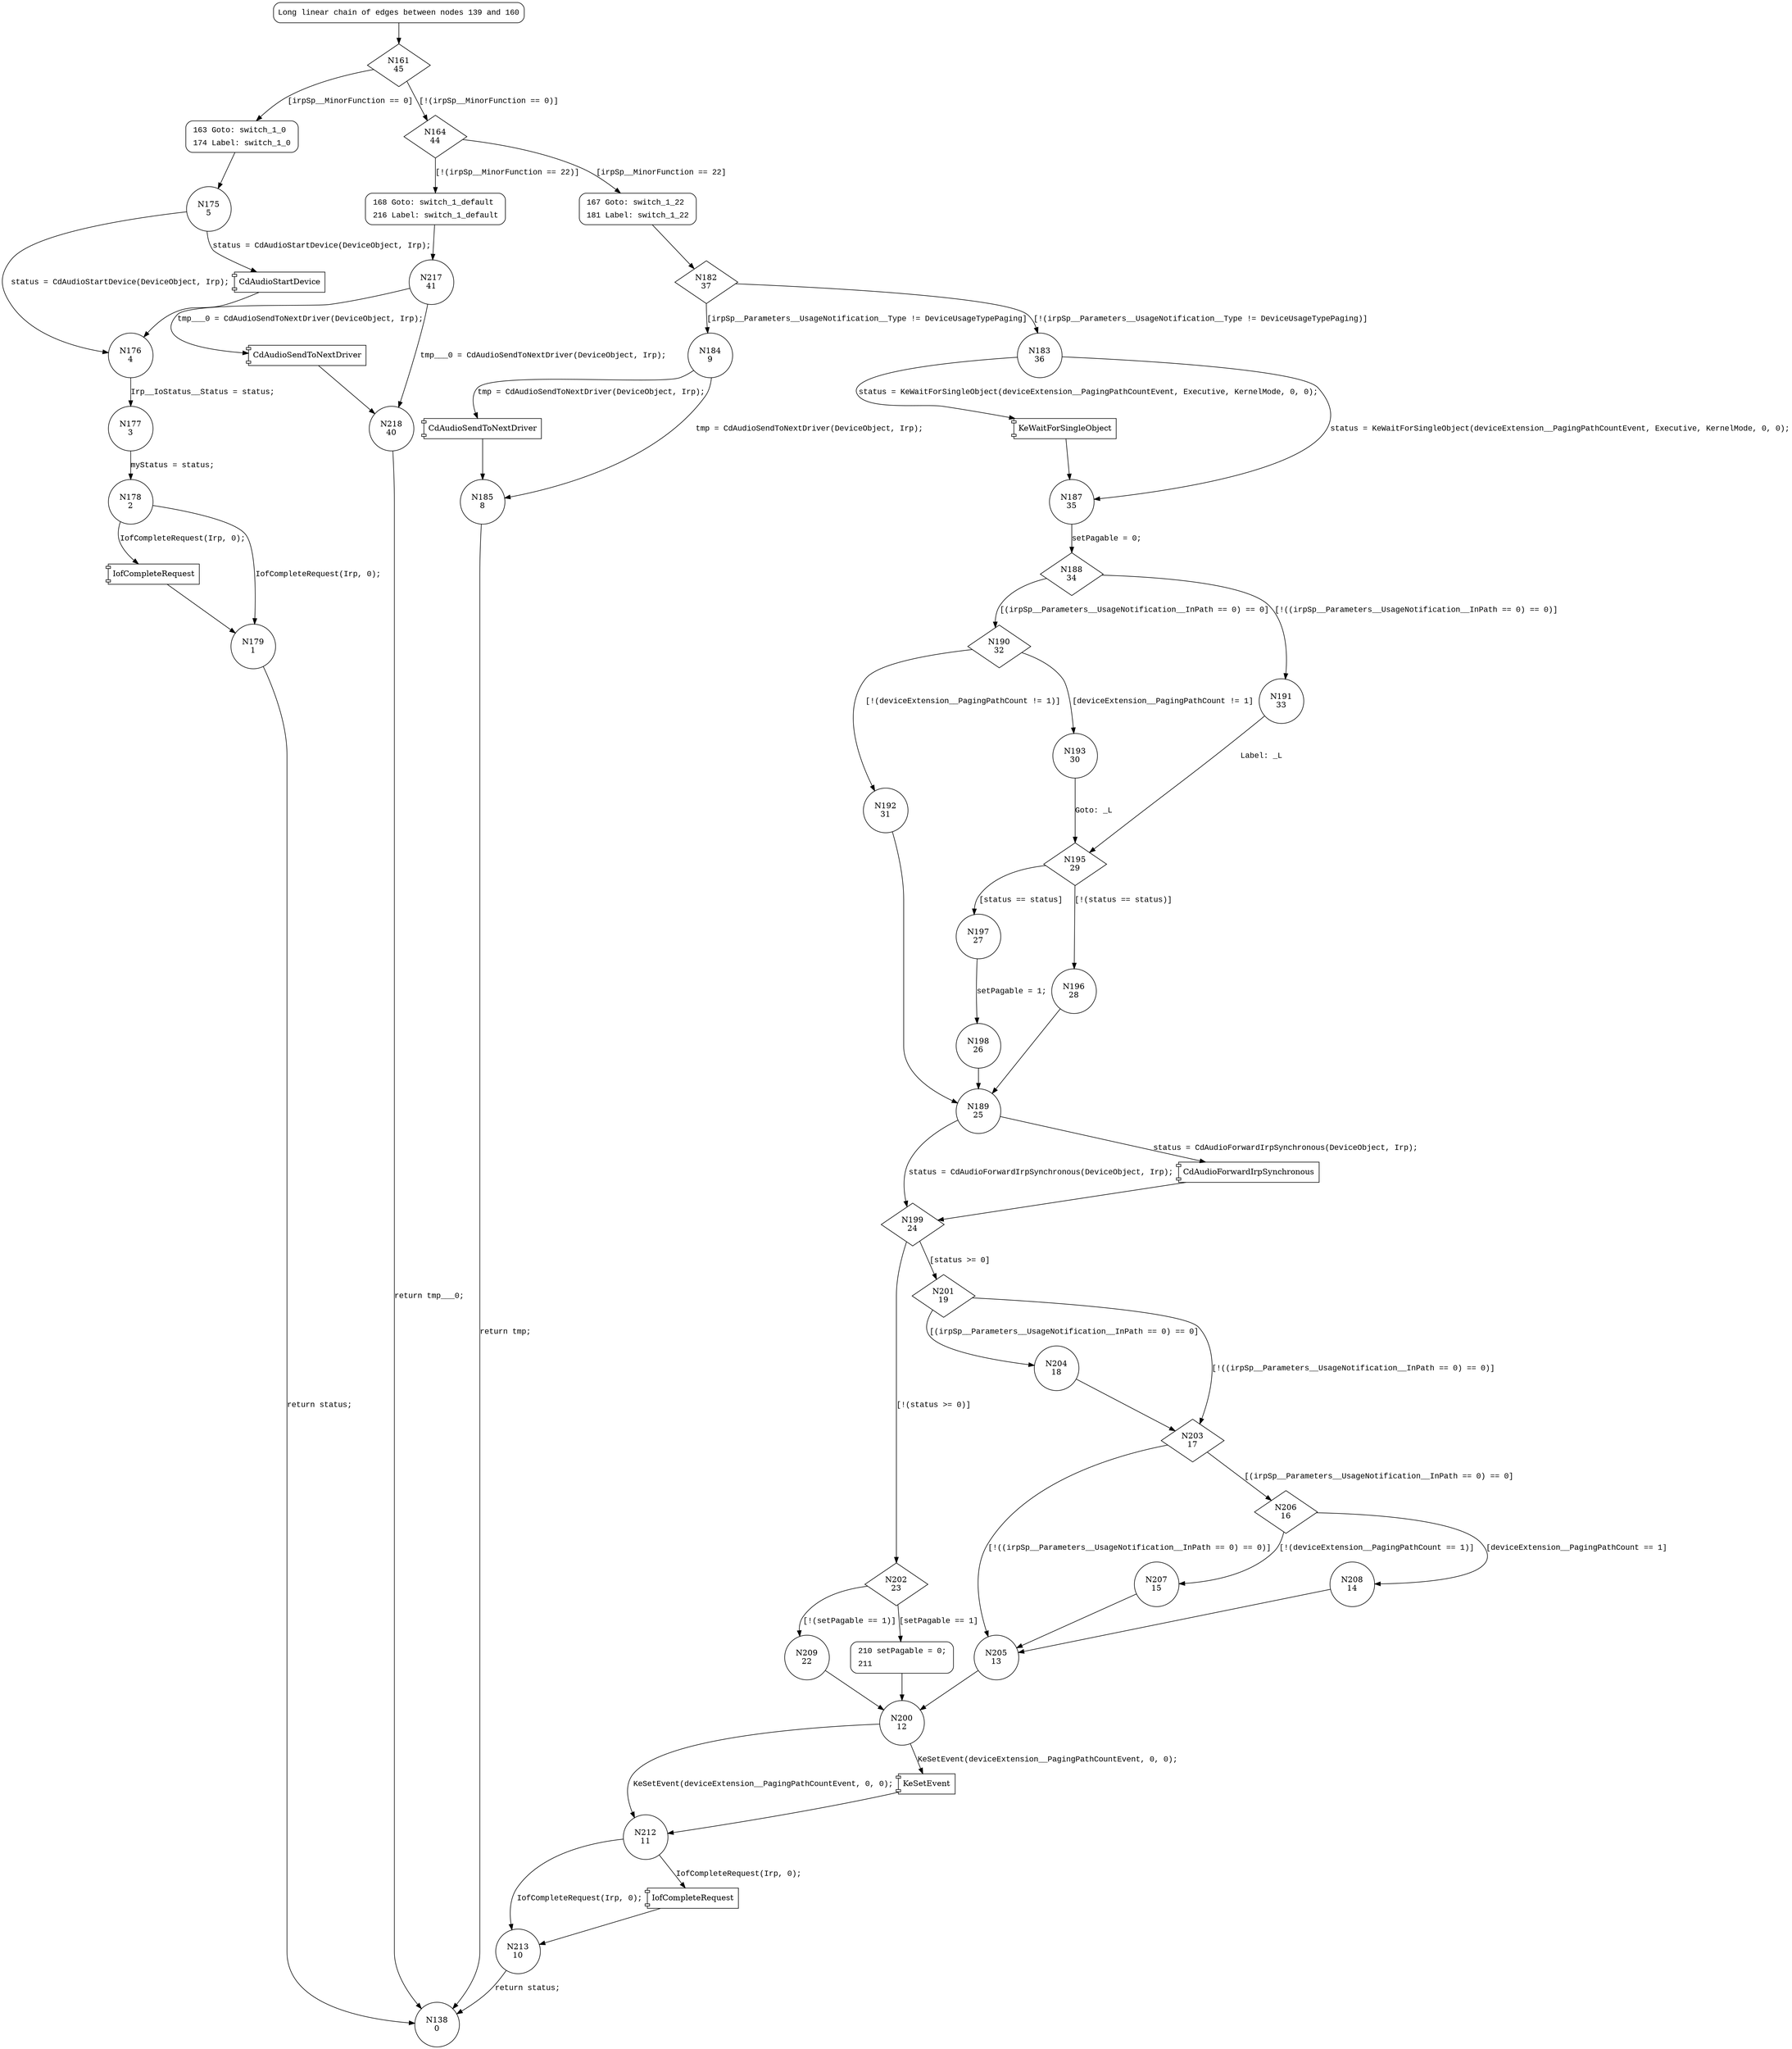 digraph CdAudioPnp {
161 [shape="diamond" label="N161\n45"]
163 [shape="circle" label="N163\n7"]
164 [shape="diamond" label="N164\n44"]
167 [shape="circle" label="N167\n39"]
168 [shape="circle" label="N168\n43"]
217 [shape="circle" label="N217\n41"]
218 [shape="circle" label="N218\n40"]
138 [shape="circle" label="N138\n0"]
182 [shape="diamond" label="N182\n37"]
184 [shape="circle" label="N184\n9"]
183 [shape="circle" label="N183\n36"]
187 [shape="circle" label="N187\n35"]
188 [shape="diamond" label="N188\n34"]
190 [shape="diamond" label="N190\n32"]
191 [shape="circle" label="N191\n33"]
195 [shape="diamond" label="N195\n29"]
197 [shape="circle" label="N197\n27"]
196 [shape="circle" label="N196\n28"]
189 [shape="circle" label="N189\n25"]
199 [shape="diamond" label="N199\n24"]
201 [shape="diamond" label="N201\n19"]
202 [shape="diamond" label="N202\n23"]
210 [shape="circle" label="N210\n21"]
209 [shape="circle" label="N209\n22"]
200 [shape="circle" label="N200\n12"]
212 [shape="circle" label="N212\n11"]
213 [shape="circle" label="N213\n10"]
204 [shape="circle" label="N204\n18"]
203 [shape="diamond" label="N203\n17"]
206 [shape="diamond" label="N206\n16"]
205 [shape="circle" label="N205\n13"]
208 [shape="circle" label="N208\n14"]
207 [shape="circle" label="N207\n15"]
198 [shape="circle" label="N198\n26"]
193 [shape="circle" label="N193\n30"]
192 [shape="circle" label="N192\n31"]
185 [shape="circle" label="N185\n8"]
175 [shape="circle" label="N175\n5"]
176 [shape="circle" label="N176\n4"]
177 [shape="circle" label="N177\n3"]
178 [shape="circle" label="N178\n2"]
179 [shape="circle" label="N179\n1"]
139 [style="filled,bold" penwidth="1" fillcolor="white" fontname="Courier New" shape="Mrecord" label="Long linear chain of edges between nodes 139 and 160"]
139 -> 161[label=""]
168 [style="filled,bold" penwidth="1" fillcolor="white" fontname="Courier New" shape="Mrecord" label=<<table border="0" cellborder="0" cellpadding="3" bgcolor="white"><tr><td align="right">168</td><td align="left">Goto: switch_1_default</td></tr><tr><td align="right">216</td><td align="left">Label: switch_1_default</td></tr></table>>]
168 -> 217[label=""]
167 [style="filled,bold" penwidth="1" fillcolor="white" fontname="Courier New" shape="Mrecord" label=<<table border="0" cellborder="0" cellpadding="3" bgcolor="white"><tr><td align="right">167</td><td align="left">Goto: switch_1_22</td></tr><tr><td align="right">181</td><td align="left">Label: switch_1_22</td></tr></table>>]
167 -> 182[label=""]
210 [style="filled,bold" penwidth="1" fillcolor="white" fontname="Courier New" shape="Mrecord" label=<<table border="0" cellborder="0" cellpadding="3" bgcolor="white"><tr><td align="right">210</td><td align="left">setPagable = 0;</td></tr><tr><td align="right">211</td><td align="left"></td></tr></table>>]
210 -> 200[label=""]
163 [style="filled,bold" penwidth="1" fillcolor="white" fontname="Courier New" shape="Mrecord" label=<<table border="0" cellborder="0" cellpadding="3" bgcolor="white"><tr><td align="right">163</td><td align="left">Goto: switch_1_0</td></tr><tr><td align="right">174</td><td align="left">Label: switch_1_0</td></tr></table>>]
163 -> 175[label=""]
161 -> 163 [label="[irpSp__MinorFunction == 0]" fontname="Courier New"]
161 -> 164 [label="[!(irpSp__MinorFunction == 0)]" fontname="Courier New"]
164 -> 167 [label="[irpSp__MinorFunction == 22]" fontname="Courier New"]
164 -> 168 [label="[!(irpSp__MinorFunction == 22)]" fontname="Courier New"]
100031 [shape="component" label="CdAudioSendToNextDriver"]
217 -> 100031 [label="tmp___0 = CdAudioSendToNextDriver(DeviceObject, Irp);" fontname="Courier New"]
100031 -> 218 [label="" fontname="Courier New"]
217 -> 218 [label="tmp___0 = CdAudioSendToNextDriver(DeviceObject, Irp);" fontname="Courier New"]
218 -> 138 [label="return tmp___0;" fontname="Courier New"]
182 -> 184 [label="[irpSp__Parameters__UsageNotification__Type != DeviceUsageTypePaging]" fontname="Courier New"]
182 -> 183 [label="[!(irpSp__Parameters__UsageNotification__Type != DeviceUsageTypePaging)]" fontname="Courier New"]
100032 [shape="component" label="KeWaitForSingleObject"]
183 -> 100032 [label="status = KeWaitForSingleObject(deviceExtension__PagingPathCountEvent, Executive, KernelMode, 0, 0);" fontname="Courier New"]
100032 -> 187 [label="" fontname="Courier New"]
183 -> 187 [label="status = KeWaitForSingleObject(deviceExtension__PagingPathCountEvent, Executive, KernelMode, 0, 0);" fontname="Courier New"]
187 -> 188 [label="setPagable = 0;" fontname="Courier New"]
188 -> 190 [label="[(irpSp__Parameters__UsageNotification__InPath == 0) == 0]" fontname="Courier New"]
188 -> 191 [label="[!((irpSp__Parameters__UsageNotification__InPath == 0) == 0)]" fontname="Courier New"]
195 -> 197 [label="[status == status]" fontname="Courier New"]
195 -> 196 [label="[!(status == status)]" fontname="Courier New"]
100033 [shape="component" label="CdAudioForwardIrpSynchronous"]
189 -> 100033 [label="status = CdAudioForwardIrpSynchronous(DeviceObject, Irp);" fontname="Courier New"]
100033 -> 199 [label="" fontname="Courier New"]
189 -> 199 [label="status = CdAudioForwardIrpSynchronous(DeviceObject, Irp);" fontname="Courier New"]
199 -> 201 [label="[status >= 0]" fontname="Courier New"]
199 -> 202 [label="[!(status >= 0)]" fontname="Courier New"]
202 -> 210 [label="[setPagable == 1]" fontname="Courier New"]
202 -> 209 [label="[!(setPagable == 1)]" fontname="Courier New"]
100034 [shape="component" label="KeSetEvent"]
200 -> 100034 [label="KeSetEvent(deviceExtension__PagingPathCountEvent, 0, 0);" fontname="Courier New"]
100034 -> 212 [label="" fontname="Courier New"]
200 -> 212 [label="KeSetEvent(deviceExtension__PagingPathCountEvent, 0, 0);" fontname="Courier New"]
100035 [shape="component" label="IofCompleteRequest"]
212 -> 100035 [label="IofCompleteRequest(Irp, 0);" fontname="Courier New"]
100035 -> 213 [label="" fontname="Courier New"]
212 -> 213 [label="IofCompleteRequest(Irp, 0);" fontname="Courier New"]
213 -> 138 [label="return status;" fontname="Courier New"]
201 -> 204 [label="[(irpSp__Parameters__UsageNotification__InPath == 0) == 0]" fontname="Courier New"]
201 -> 203 [label="[!((irpSp__Parameters__UsageNotification__InPath == 0) == 0)]" fontname="Courier New"]
203 -> 206 [label="[(irpSp__Parameters__UsageNotification__InPath == 0) == 0]" fontname="Courier New"]
203 -> 205 [label="[!((irpSp__Parameters__UsageNotification__InPath == 0) == 0)]" fontname="Courier New"]
205 -> 200 [label="" fontname="Courier New"]
206 -> 208 [label="[deviceExtension__PagingPathCount == 1]" fontname="Courier New"]
206 -> 207 [label="[!(deviceExtension__PagingPathCount == 1)]" fontname="Courier New"]
208 -> 205 [label="" fontname="Courier New"]
197 -> 198 [label="setPagable = 1;" fontname="Courier New"]
190 -> 193 [label="[deviceExtension__PagingPathCount != 1]" fontname="Courier New"]
190 -> 192 [label="[!(deviceExtension__PagingPathCount != 1)]" fontname="Courier New"]
193 -> 195 [label="Goto: _L" fontname="Courier New"]
100036 [shape="component" label="CdAudioSendToNextDriver"]
184 -> 100036 [label="tmp = CdAudioSendToNextDriver(DeviceObject, Irp);" fontname="Courier New"]
100036 -> 185 [label="" fontname="Courier New"]
184 -> 185 [label="tmp = CdAudioSendToNextDriver(DeviceObject, Irp);" fontname="Courier New"]
185 -> 138 [label="return tmp;" fontname="Courier New"]
100037 [shape="component" label="CdAudioStartDevice"]
175 -> 100037 [label="status = CdAudioStartDevice(DeviceObject, Irp);" fontname="Courier New"]
100037 -> 176 [label="" fontname="Courier New"]
175 -> 176 [label="status = CdAudioStartDevice(DeviceObject, Irp);" fontname="Courier New"]
176 -> 177 [label="Irp__IoStatus__Status = status;" fontname="Courier New"]
100038 [shape="component" label="IofCompleteRequest"]
178 -> 100038 [label="IofCompleteRequest(Irp, 0);" fontname="Courier New"]
100038 -> 179 [label="" fontname="Courier New"]
178 -> 179 [label="IofCompleteRequest(Irp, 0);" fontname="Courier New"]
179 -> 138 [label="return status;" fontname="Courier New"]
191 -> 195 [label="Label: _L" fontname="Courier New"]
196 -> 189 [label="" fontname="Courier New"]
209 -> 200 [label="" fontname="Courier New"]
207 -> 205 [label="" fontname="Courier New"]
204 -> 203 [label="" fontname="Courier New"]
198 -> 189 [label="" fontname="Courier New"]
192 -> 189 [label="" fontname="Courier New"]
177 -> 178 [label="myStatus = status;" fontname="Courier New"]
}